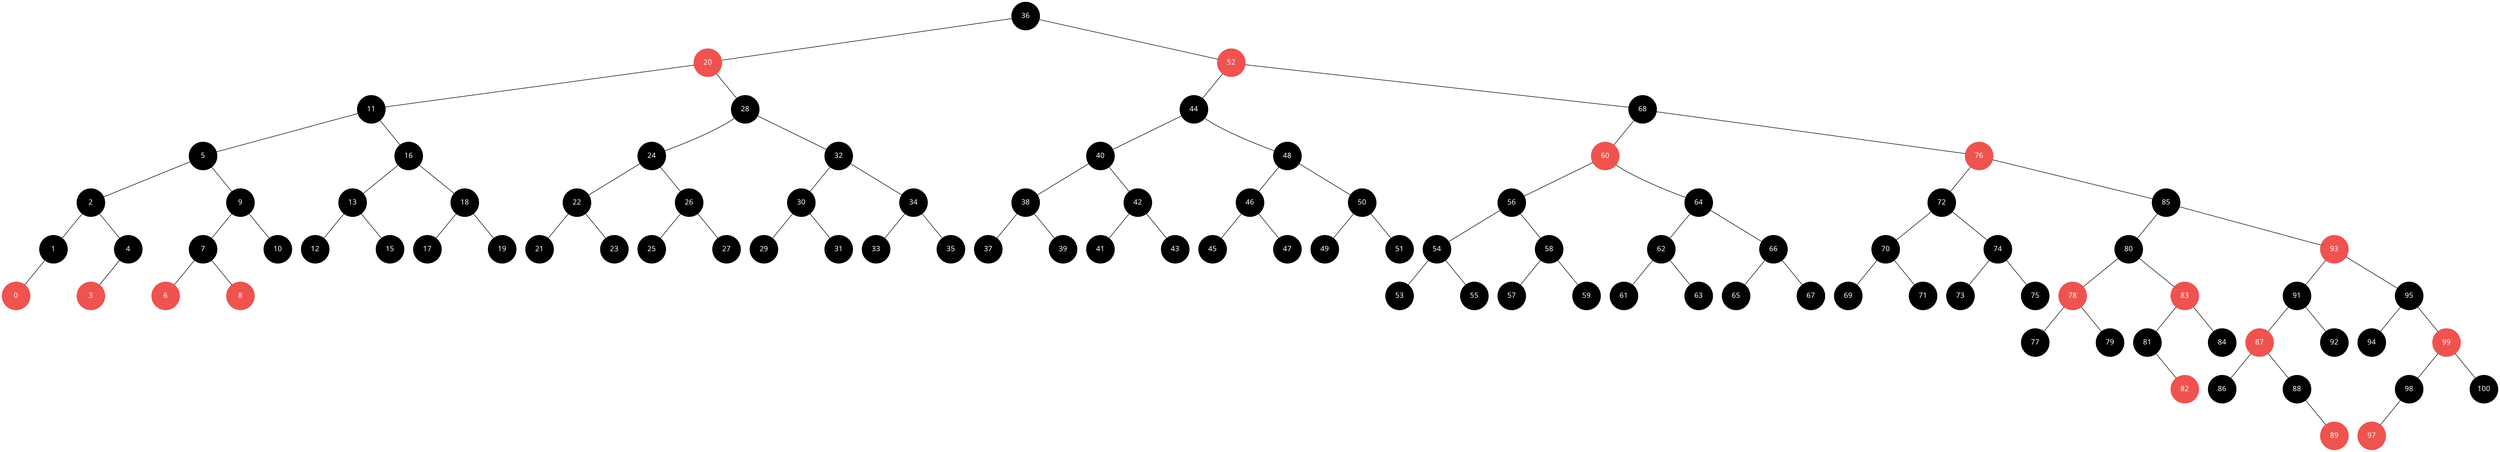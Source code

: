 digraph {
	graph [fontname=InputMono]
	node [shape=circle]
	node [style=filled]
	node [color=black]
	node [fixedsize=true]
	node [height=0.75]
	node [width=0.75]
	node [fontcolor=white]
	node [fontname=InputMono]
	edge [arrowhead=none]
	edge [style=filled]
	edge [weight=10]
	edge [color=black]
	node [color=black]
	36
	edge [weight=10]
	edge [color=black]
	node [color="#ef5350"]
	20
		36 -> 20
	edge [weight=100]
	edge [color=white]
	node [color=white]
	"[36"
		36 -> "[36"
	edge [weight=10]
	edge [color=black]
	node [color="#ef5350"]
	52
		36 -> 52
	edge [weight=10]
	edge [color=black]
	node [color=black]
	44
		52 -> 44
	edge [weight=100]
	edge [color=white]
	node [color=white]
	"[52"
		52 -> "[52"
	edge [weight=10]
	edge [color=black]
	node [color=black]
	68
		52 -> 68
	edge [weight=10]
	edge [color=black]
	node [color="#ef5350"]
	60
		68 -> 60
	edge [weight=100]
	edge [color=white]
	node [color=white]
	"[68"
		68 -> "[68"
	edge [weight=10]
	edge [color=black]
	node [color="#ef5350"]
	76
		68 -> 76
	edge [weight=10]
	edge [color=black]
	node [color=black]
	72
		76 -> 72
	edge [weight=100]
	edge [color=white]
	node [color=white]
	"[76"
		76 -> "[76"
	edge [weight=10]
	edge [color=black]
	node [color=black]
	85
		76 -> 85
	edge [weight=10]
	edge [color=black]
	node [color=black]
	80
		85 -> 80
	edge [weight=100]
	edge [color=white]
	node [color=white]
	"[85"
		85 -> "[85"
	edge [weight=10]
	edge [color=black]
	node [color="#ef5350"]
	93
		85 -> 93
	edge [weight=10]
	edge [color=black]
	node [color=black]
	91
		93 -> 91
	edge [weight=100]
	edge [color=white]
	node [color=white]
	"[93"
		93 -> "[93"
	edge [weight=10]
	edge [color=black]
	node [color=black]
	95
		93 -> 95
	edge [weight=10]
	edge [color=black]
	node [color=black]
	94
		95 -> 94
	edge [weight=100]
	edge [color=white]
	node [color=white]
	"[95"
		95 -> "[95"
	edge [weight=10]
	edge [color=black]
	node [color="#ef5350"]
	99
		95 -> 99
	edge [weight=10]
	edge [color=black]
	node [color=black]
	98
		99 -> 98
	edge [weight=100]
	edge [color=white]
	node [color=white]
	"[99"
		99 -> "[99"
	edge [weight=10]
	edge [color=black]
	node [color=black]
	100
		99 -> 100
	edge [weight=10]
	edge [color=black]
	node [color="#ef5350"]
	97
		98 -> 97
	edge [weight=100]
	edge [color=white]
	node [color=white]
	"]98"
		98 -> "]98"
	edge [weight=10]
	edge [color=black]
	node [color="#ef5350"]
	87
		91 -> 87
	edge [weight=100]
	edge [color=white]
	node [color=white]
	"[91"
		91 -> "[91"
	edge [weight=10]
	edge [color=black]
	node [color=black]
	92
		91 -> 92
	edge [weight=10]
	edge [color=black]
	node [color=black]
	86
		87 -> 86
	edge [weight=100]
	edge [color=white]
	node [color=white]
	"[87"
		87 -> "[87"
	edge [weight=10]
	edge [color=black]
	node [color=black]
	88
		87 -> 88
	edge [weight=100]
	edge [color=white]
	node [color=white]
	"|88"
		88 -> "|88"
	edge [weight=10]
	edge [color=black]
	node [color="#ef5350"]
	89
		88 -> 89
	edge [weight=10]
	edge [color=black]
	node [color="#ef5350"]
	78
		80 -> 78
	edge [weight=100]
	edge [color=white]
	node [color=white]
	"[80"
		80 -> "[80"
	edge [weight=10]
	edge [color=black]
	node [color="#ef5350"]
	83
		80 -> 83
	edge [weight=10]
	edge [color=black]
	node [color=black]
	81
		83 -> 81
	edge [weight=100]
	edge [color=white]
	node [color=white]
	"[83"
		83 -> "[83"
	edge [weight=10]
	edge [color=black]
	node [color=black]
	84
		83 -> 84
	edge [weight=100]
	edge [color=white]
	node [color=white]
	"|81"
		81 -> "|81"
	edge [weight=10]
	edge [color=black]
	node [color="#ef5350"]
	82
		81 -> 82
	edge [weight=10]
	edge [color=black]
	node [color=black]
	77
		78 -> 77
	edge [weight=100]
	edge [color=white]
	node [color=white]
	"[78"
		78 -> "[78"
	edge [weight=10]
	edge [color=black]
	node [color=black]
	79
		78 -> 79
	edge [weight=10]
	edge [color=black]
	node [color=black]
	70
		72 -> 70
	edge [weight=100]
	edge [color=white]
	node [color=white]
	"[72"
		72 -> "[72"
	edge [weight=10]
	edge [color=black]
	node [color=black]
	74
		72 -> 74
	edge [weight=10]
	edge [color=black]
	node [color=black]
	73
		74 -> 73
	edge [weight=100]
	edge [color=white]
	node [color=white]
	"[74"
		74 -> "[74"
	edge [weight=10]
	edge [color=black]
	node [color=black]
	75
		74 -> 75
	edge [weight=10]
	edge [color=black]
	node [color=black]
	69
		70 -> 69
	edge [weight=100]
	edge [color=white]
	node [color=white]
	"[70"
		70 -> "[70"
	edge [weight=10]
	edge [color=black]
	node [color=black]
	71
		70 -> 71
	edge [weight=10]
	edge [color=black]
	node [color=black]
	56
		60 -> 56
	edge [weight=100]
	edge [color=white]
	node [color=white]
	"[60"
		60 -> "[60"
	edge [weight=10]
	edge [color=black]
	node [color=black]
	64
		60 -> 64
	edge [weight=10]
	edge [color=black]
	node [color=black]
	62
		64 -> 62
	edge [weight=100]
	edge [color=white]
	node [color=white]
	"[64"
		64 -> "[64"
	edge [weight=10]
	edge [color=black]
	node [color=black]
	66
		64 -> 66
	edge [weight=10]
	edge [color=black]
	node [color=black]
	65
		66 -> 65
	edge [weight=100]
	edge [color=white]
	node [color=white]
	"[66"
		66 -> "[66"
	edge [weight=10]
	edge [color=black]
	node [color=black]
	67
		66 -> 67
	edge [weight=10]
	edge [color=black]
	node [color=black]
	61
		62 -> 61
	edge [weight=100]
	edge [color=white]
	node [color=white]
	"[62"
		62 -> "[62"
	edge [weight=10]
	edge [color=black]
	node [color=black]
	63
		62 -> 63
	edge [weight=10]
	edge [color=black]
	node [color=black]
	54
		56 -> 54
	edge [weight=100]
	edge [color=white]
	node [color=white]
	"[56"
		56 -> "[56"
	edge [weight=10]
	edge [color=black]
	node [color=black]
	58
		56 -> 58
	edge [weight=10]
	edge [color=black]
	node [color=black]
	57
		58 -> 57
	edge [weight=100]
	edge [color=white]
	node [color=white]
	"[58"
		58 -> "[58"
	edge [weight=10]
	edge [color=black]
	node [color=black]
	59
		58 -> 59
	edge [weight=10]
	edge [color=black]
	node [color=black]
	53
		54 -> 53
	edge [weight=100]
	edge [color=white]
	node [color=white]
	"[54"
		54 -> "[54"
	edge [weight=10]
	edge [color=black]
	node [color=black]
	55
		54 -> 55
	edge [weight=10]
	edge [color=black]
	node [color=black]
	40
		44 -> 40
	edge [weight=100]
	edge [color=white]
	node [color=white]
	"[44"
		44 -> "[44"
	edge [weight=10]
	edge [color=black]
	node [color=black]
	48
		44 -> 48
	edge [weight=10]
	edge [color=black]
	node [color=black]
	46
		48 -> 46
	edge [weight=100]
	edge [color=white]
	node [color=white]
	"[48"
		48 -> "[48"
	edge [weight=10]
	edge [color=black]
	node [color=black]
	50
		48 -> 50
	edge [weight=10]
	edge [color=black]
	node [color=black]
	49
		50 -> 49
	edge [weight=100]
	edge [color=white]
	node [color=white]
	"[50"
		50 -> "[50"
	edge [weight=10]
	edge [color=black]
	node [color=black]
	51
		50 -> 51
	edge [weight=10]
	edge [color=black]
	node [color=black]
	45
		46 -> 45
	edge [weight=100]
	edge [color=white]
	node [color=white]
	"[46"
		46 -> "[46"
	edge [weight=10]
	edge [color=black]
	node [color=black]
	47
		46 -> 47
	edge [weight=10]
	edge [color=black]
	node [color=black]
	38
		40 -> 38
	edge [weight=100]
	edge [color=white]
	node [color=white]
	"[40"
		40 -> "[40"
	edge [weight=10]
	edge [color=black]
	node [color=black]
	42
		40 -> 42
	edge [weight=10]
	edge [color=black]
	node [color=black]
	41
		42 -> 41
	edge [weight=100]
	edge [color=white]
	node [color=white]
	"[42"
		42 -> "[42"
	edge [weight=10]
	edge [color=black]
	node [color=black]
	43
		42 -> 43
	edge [weight=10]
	edge [color=black]
	node [color=black]
	37
		38 -> 37
	edge [weight=100]
	edge [color=white]
	node [color=white]
	"[38"
		38 -> "[38"
	edge [weight=10]
	edge [color=black]
	node [color=black]
	39
		38 -> 39
	edge [weight=10]
	edge [color=black]
	node [color=black]
	11
		20 -> 11
	edge [weight=100]
	edge [color=white]
	node [color=white]
	"[20"
		20 -> "[20"
	edge [weight=10]
	edge [color=black]
	node [color=black]
	28
		20 -> 28
	edge [weight=10]
	edge [color=black]
	node [color=black]
	24
		28 -> 24
	edge [weight=100]
	edge [color=white]
	node [color=white]
	"[28"
		28 -> "[28"
	edge [weight=10]
	edge [color=black]
	node [color=black]
	32
		28 -> 32
	edge [weight=10]
	edge [color=black]
	node [color=black]
	30
		32 -> 30
	edge [weight=100]
	edge [color=white]
	node [color=white]
	"[32"
		32 -> "[32"
	edge [weight=10]
	edge [color=black]
	node [color=black]
	34
		32 -> 34
	edge [weight=10]
	edge [color=black]
	node [color=black]
	33
		34 -> 33
	edge [weight=100]
	edge [color=white]
	node [color=white]
	"[34"
		34 -> "[34"
	edge [weight=10]
	edge [color=black]
	node [color=black]
	35
		34 -> 35
	edge [weight=10]
	edge [color=black]
	node [color=black]
	29
		30 -> 29
	edge [weight=100]
	edge [color=white]
	node [color=white]
	"[30"
		30 -> "[30"
	edge [weight=10]
	edge [color=black]
	node [color=black]
	31
		30 -> 31
	edge [weight=10]
	edge [color=black]
	node [color=black]
	22
		24 -> 22
	edge [weight=100]
	edge [color=white]
	node [color=white]
	"[24"
		24 -> "[24"
	edge [weight=10]
	edge [color=black]
	node [color=black]
	26
		24 -> 26
	edge [weight=10]
	edge [color=black]
	node [color=black]
	25
		26 -> 25
	edge [weight=100]
	edge [color=white]
	node [color=white]
	"[26"
		26 -> "[26"
	edge [weight=10]
	edge [color=black]
	node [color=black]
	27
		26 -> 27
	edge [weight=10]
	edge [color=black]
	node [color=black]
	21
		22 -> 21
	edge [weight=100]
	edge [color=white]
	node [color=white]
	"[22"
		22 -> "[22"
	edge [weight=10]
	edge [color=black]
	node [color=black]
	23
		22 -> 23
	edge [weight=10]
	edge [color=black]
	node [color=black]
	5
		11 -> 5
	edge [weight=100]
	edge [color=white]
	node [color=white]
	"[11"
		11 -> "[11"
	edge [weight=10]
	edge [color=black]
	node [color=black]
	16
		11 -> 16
	edge [weight=10]
	edge [color=black]
	node [color=black]
	13
		16 -> 13
	edge [weight=100]
	edge [color=white]
	node [color=white]
	"[16"
		16 -> "[16"
	edge [weight=10]
	edge [color=black]
	node [color=black]
	18
		16 -> 18
	edge [weight=10]
	edge [color=black]
	node [color=black]
	17
		18 -> 17
	edge [weight=100]
	edge [color=white]
	node [color=white]
	"[18"
		18 -> "[18"
	edge [weight=10]
	edge [color=black]
	node [color=black]
	19
		18 -> 19
	edge [weight=10]
	edge [color=black]
	node [color=black]
	12
		13 -> 12
	edge [weight=100]
	edge [color=white]
	node [color=white]
	"[13"
		13 -> "[13"
	edge [weight=10]
	edge [color=black]
	node [color=black]
	15
		13 -> 15
	edge [weight=10]
	edge [color=black]
	node [color=black]
	2
		5 -> 2
	edge [weight=100]
	edge [color=white]
	node [color=white]
	"[5"
		5 -> "[5"
	edge [weight=10]
	edge [color=black]
	node [color=black]
	9
		5 -> 9
	edge [weight=10]
	edge [color=black]
	node [color=black]
	7
		9 -> 7
	edge [weight=100]
	edge [color=white]
	node [color=white]
	"[9"
		9 -> "[9"
	edge [weight=10]
	edge [color=black]
	node [color=black]
	10
		9 -> 10
	edge [weight=10]
	edge [color=black]
	node [color="#ef5350"]
	6
		7 -> 6
	edge [weight=100]
	edge [color=white]
	node [color=white]
	"[7"
		7 -> "[7"
	edge [weight=10]
	edge [color=black]
	node [color="#ef5350"]
	8
		7 -> 8
	edge [weight=10]
	edge [color=black]
	node [color=black]
	1
		2 -> 1
	edge [weight=100]
	edge [color=white]
	node [color=white]
	"[2"
		2 -> "[2"
	edge [weight=10]
	edge [color=black]
	node [color=black]
	4
		2 -> 4
	edge [weight=10]
	edge [color=black]
	node [color="#ef5350"]
	3
		4 -> 3
	edge [weight=100]
	edge [color=white]
	node [color=white]
	"]4"
		4 -> "]4"
	edge [weight=10]
	edge [color=black]
	node [color="#ef5350"]
	0
		1 -> 0
	edge [weight=100]
	edge [color=white]
	node [color=white]
	"]1"
		1 -> "]1"
}